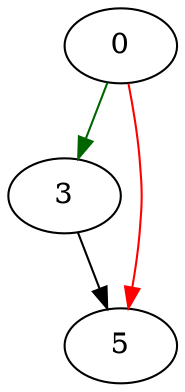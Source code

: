 strict digraph "sqlite3BeginBenignMalloc" {
	// Node definitions.
	0 [entry=true];
	3;
	5;

	// Edge definitions.
	0 -> 3 [
		color=darkgreen
		cond=true
	];
	0 -> 5 [
		color=red
		cond=false
	];
	3 -> 5;
}
